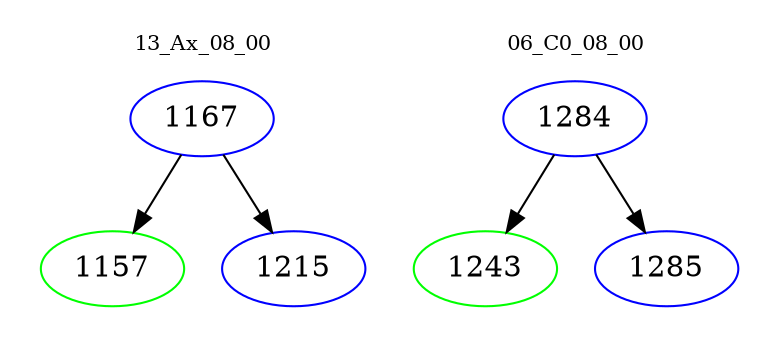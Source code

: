 digraph{
subgraph cluster_0 {
color = white
label = "13_Ax_08_00";
fontsize=10;
T0_1167 [label="1167", color="blue"]
T0_1167 -> T0_1157 [color="black"]
T0_1157 [label="1157", color="green"]
T0_1167 -> T0_1215 [color="black"]
T0_1215 [label="1215", color="blue"]
}
subgraph cluster_1 {
color = white
label = "06_C0_08_00";
fontsize=10;
T1_1284 [label="1284", color="blue"]
T1_1284 -> T1_1243 [color="black"]
T1_1243 [label="1243", color="green"]
T1_1284 -> T1_1285 [color="black"]
T1_1285 [label="1285", color="blue"]
}
}
